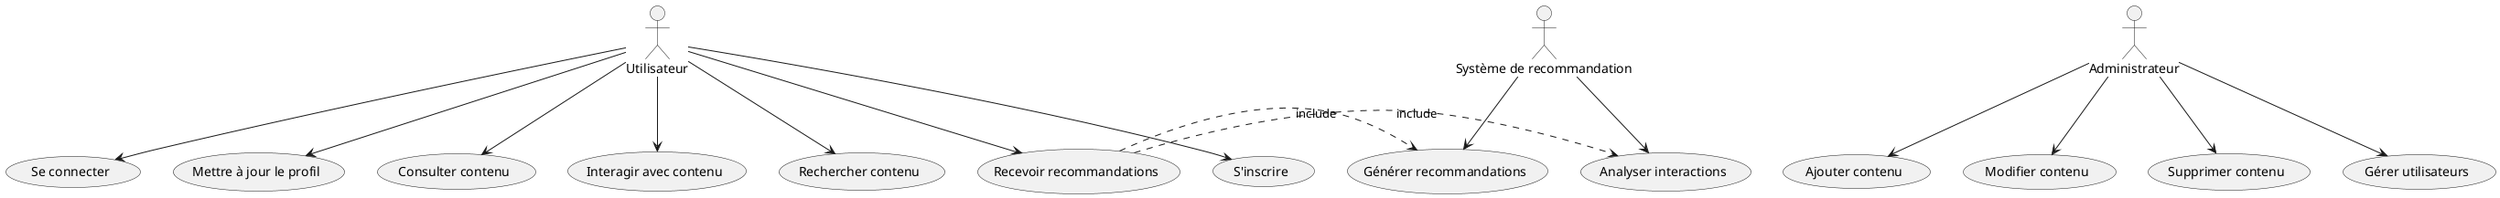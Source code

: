 @startuml
actor Utilisateur
actor Administrateur
actor "Système de recommandation" as System

Utilisateur --> (S'inscrire)
Utilisateur --> (Se connecter)
Utilisateur --> (Mettre à jour le profil)
Utilisateur --> (Consulter contenu)
Utilisateur --> (Interagir avec contenu)
Utilisateur --> (Recevoir recommandations)
Utilisateur --> (Rechercher contenu)

Administrateur --> (Ajouter contenu)
Administrateur --> (Modifier contenu)
Administrateur --> (Supprimer contenu)
Administrateur --> (Gérer utilisateurs)

System --> (Analyser interactions)
System --> (Générer recommandations)

(Recevoir recommandations) .> (Analyser interactions) : include
(Recevoir recommandations) .> (Générer recommandations) : include

@enduml